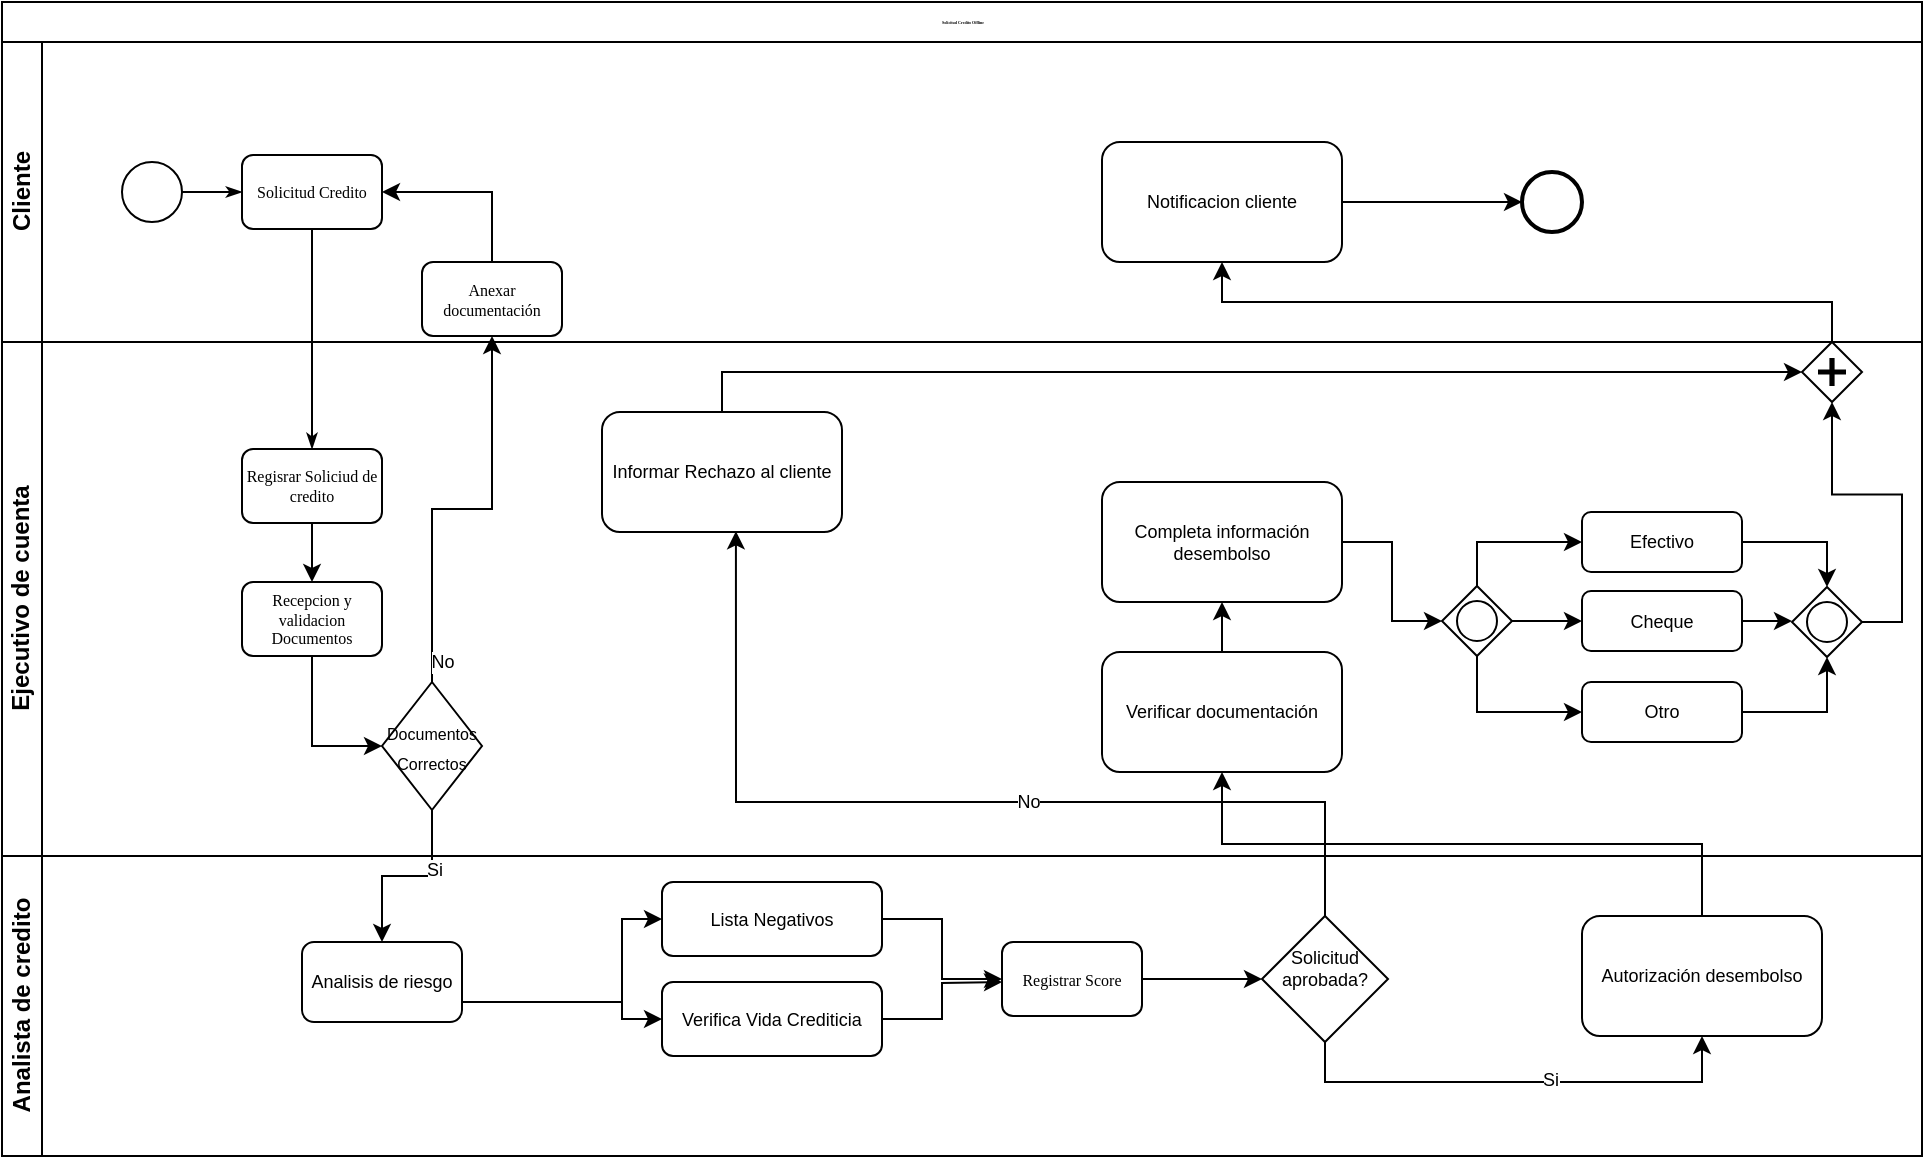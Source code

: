 <mxfile version="13.8.8" type="github">
  <diagram name="Offline" id="c7488fd3-1785-93aa-aadb-54a6760d102a">
    <mxGraphModel dx="862" dy="802" grid="1" gridSize="10" guides="1" tooltips="1" connect="1" arrows="1" fold="1" page="1" pageScale="1" pageWidth="1100" pageHeight="850" background="#ffffff" math="0" shadow="0">
      <root>
        <mxCell id="0" />
        <mxCell id="1" parent="0" />
        <mxCell id="2b4e8129b02d487f-1" value="&lt;div style=&quot;font-size: 2px;&quot;&gt;Solicitud Credito Offline&lt;/div&gt;" style="swimlane;html=1;childLayout=stackLayout;horizontal=1;startSize=20;horizontalStack=0;rounded=0;shadow=0;labelBackgroundColor=none;strokeWidth=1;fontFamily=Verdana;fontSize=2;align=center;" parent="1" vertex="1">
          <mxGeometry x="180" y="70" width="960" height="577" as="geometry" />
        </mxCell>
        <mxCell id="2b4e8129b02d487f-2" value="&lt;div&gt;Cliente&lt;/div&gt;" style="swimlane;html=1;startSize=20;horizontal=0;" parent="2b4e8129b02d487f-1" vertex="1">
          <mxGeometry y="20" width="960" height="150" as="geometry" />
        </mxCell>
        <mxCell id="2b4e8129b02d487f-18" style="edgeStyle=orthogonalEdgeStyle;rounded=0;html=1;labelBackgroundColor=none;startArrow=none;startFill=0;startSize=5;endArrow=classicThin;endFill=1;endSize=5;jettySize=auto;orthogonalLoop=1;strokeWidth=1;fontFamily=Verdana;fontSize=8" parent="2b4e8129b02d487f-2" source="2b4e8129b02d487f-5" target="2b4e8129b02d487f-6" edge="1">
          <mxGeometry relative="1" as="geometry" />
        </mxCell>
        <mxCell id="2b4e8129b02d487f-5" value="" style="ellipse;whiteSpace=wrap;html=1;rounded=0;shadow=0;labelBackgroundColor=none;strokeWidth=1;fontFamily=Verdana;fontSize=8;align=center;" parent="2b4e8129b02d487f-2" vertex="1">
          <mxGeometry x="60" y="60" width="30" height="30" as="geometry" />
        </mxCell>
        <mxCell id="2b4e8129b02d487f-6" value="Solicitud Credito" style="rounded=1;whiteSpace=wrap;html=1;shadow=0;labelBackgroundColor=none;strokeWidth=1;fontFamily=Verdana;fontSize=8;align=center;" parent="2b4e8129b02d487f-2" vertex="1">
          <mxGeometry x="120" y="56.5" width="70" height="37" as="geometry" />
        </mxCell>
        <mxCell id="2b4e8129b02d487f-8" value="" style="ellipse;whiteSpace=wrap;html=1;rounded=0;shadow=0;labelBackgroundColor=none;strokeWidth=2;fontFamily=Verdana;fontSize=8;align=center;" parent="2b4e8129b02d487f-2" vertex="1">
          <mxGeometry x="760" y="65" width="30" height="30" as="geometry" />
        </mxCell>
        <mxCell id="EnDotuBsXbUlgUZoR76j-12" style="edgeStyle=orthogonalEdgeStyle;rounded=0;orthogonalLoop=1;jettySize=auto;html=1;exitX=0.5;exitY=0;exitDx=0;exitDy=0;entryX=1;entryY=0.5;entryDx=0;entryDy=0;fontSize=2;" parent="2b4e8129b02d487f-2" source="2b4e8129b02d487f-7" target="2b4e8129b02d487f-6" edge="1">
          <mxGeometry relative="1" as="geometry" />
        </mxCell>
        <mxCell id="2b4e8129b02d487f-7" value="Anexar documentación" style="rounded=1;whiteSpace=wrap;html=1;shadow=0;labelBackgroundColor=none;strokeWidth=1;fontFamily=Verdana;fontSize=8;align=center;" parent="2b4e8129b02d487f-2" vertex="1">
          <mxGeometry x="210" y="110.0" width="70" height="37" as="geometry" />
        </mxCell>
        <mxCell id="EnDotuBsXbUlgUZoR76j-29" style="edgeStyle=orthogonalEdgeStyle;rounded=0;orthogonalLoop=1;jettySize=auto;html=1;exitX=1;exitY=0.5;exitDx=0;exitDy=0;entryX=0;entryY=0.5;entryDx=0;entryDy=0;fontSize=9;" parent="2b4e8129b02d487f-2" source="EnDotuBsXbUlgUZoR76j-26" target="2b4e8129b02d487f-8" edge="1">
          <mxGeometry relative="1" as="geometry" />
        </mxCell>
        <mxCell id="EnDotuBsXbUlgUZoR76j-26" value="Notificacion cliente" style="rounded=1;whiteSpace=wrap;html=1;fontSize=9;" parent="2b4e8129b02d487f-2" vertex="1">
          <mxGeometry x="550" y="50" width="120" height="60" as="geometry" />
        </mxCell>
        <mxCell id="2b4e8129b02d487f-24" style="edgeStyle=orthogonalEdgeStyle;rounded=0;html=1;labelBackgroundColor=none;startArrow=none;startFill=0;startSize=5;endArrow=classicThin;endFill=1;endSize=5;jettySize=auto;orthogonalLoop=1;strokeWidth=1;fontFamily=Verdana;fontSize=8" parent="2b4e8129b02d487f-1" source="2b4e8129b02d487f-6" target="2b4e8129b02d487f-12" edge="1">
          <mxGeometry relative="1" as="geometry" />
        </mxCell>
        <mxCell id="EnDotuBsXbUlgUZoR76j-8" style="edgeStyle=orthogonalEdgeStyle;rounded=0;orthogonalLoop=1;jettySize=auto;html=1;exitX=0.5;exitY=1;exitDx=0;exitDy=0;fontSize=2;entryX=0.5;entryY=0;entryDx=0;entryDy=0;" parent="2b4e8129b02d487f-1" source="EnDotuBsXbUlgUZoR76j-6" target="EnDotuBsXbUlgUZoR76j-16" edge="1">
          <mxGeometry relative="1" as="geometry">
            <mxPoint x="170" y="520" as="targetPoint" />
          </mxGeometry>
        </mxCell>
        <mxCell id="EnDotuBsXbUlgUZoR76j-15" value="Si" style="edgeLabel;html=1;align=center;verticalAlign=middle;resizable=0;points=[];fontSize=9;" parent="EnDotuBsXbUlgUZoR76j-8" vertex="1" connectable="0">
          <mxGeometry x="-0.342" y="1" relative="1" as="geometry">
            <mxPoint as="offset" />
          </mxGeometry>
        </mxCell>
        <mxCell id="EnDotuBsXbUlgUZoR76j-7" style="edgeStyle=orthogonalEdgeStyle;rounded=0;orthogonalLoop=1;jettySize=auto;html=1;fontSize=2;entryX=0.5;entryY=1;entryDx=0;entryDy=0;" parent="2b4e8129b02d487f-1" source="EnDotuBsXbUlgUZoR76j-6" target="2b4e8129b02d487f-7" edge="1">
          <mxGeometry relative="1" as="geometry">
            <mxPoint x="270" y="120" as="targetPoint" />
          </mxGeometry>
        </mxCell>
        <mxCell id="EnDotuBsXbUlgUZoR76j-14" value="No" style="edgeLabel;html=1;align=center;verticalAlign=middle;resizable=0;points=[];fontSize=9;" parent="EnDotuBsXbUlgUZoR76j-7" vertex="1" connectable="0">
          <mxGeometry x="-0.734" y="2" relative="1" as="geometry">
            <mxPoint x="7" y="16.67" as="offset" />
          </mxGeometry>
        </mxCell>
        <mxCell id="EnDotuBsXbUlgUZoR76j-27" style="edgeStyle=orthogonalEdgeStyle;rounded=0;orthogonalLoop=1;jettySize=auto;html=1;exitX=0.5;exitY=0;exitDx=0;exitDy=0;entryX=0.558;entryY=0.994;entryDx=0;entryDy=0;fontSize=9;entryPerimeter=0;" parent="2b4e8129b02d487f-1" source="EnDotuBsXbUlgUZoR76j-24" target="EnDotuBsXbUlgUZoR76j-31" edge="1">
          <mxGeometry relative="1" as="geometry">
            <Array as="points">
              <mxPoint x="662" y="400" />
              <mxPoint x="367" y="400" />
            </Array>
          </mxGeometry>
        </mxCell>
        <mxCell id="EnDotuBsXbUlgUZoR76j-33" value="No" style="edgeLabel;html=1;align=center;verticalAlign=middle;resizable=0;points=[];fontSize=9;" parent="EnDotuBsXbUlgUZoR76j-27" vertex="1" connectable="0">
          <mxGeometry x="-0.153" relative="1" as="geometry">
            <mxPoint as="offset" />
          </mxGeometry>
        </mxCell>
        <mxCell id="EnDotuBsXbUlgUZoR76j-30" style="edgeStyle=orthogonalEdgeStyle;rounded=0;orthogonalLoop=1;jettySize=auto;html=1;exitX=0.5;exitY=0;exitDx=0;exitDy=0;entryX=0.5;entryY=1;entryDx=0;entryDy=0;fontSize=9;" parent="2b4e8129b02d487f-1" source="2b4e8129b02d487f-16" target="EnDotuBsXbUlgUZoR76j-26" edge="1">
          <mxGeometry relative="1" as="geometry" />
        </mxCell>
        <mxCell id="2b4e8129b02d487f-4" value="Ejecutivo de cuenta" style="swimlane;html=1;startSize=20;horizontal=0;" parent="2b4e8129b02d487f-1" vertex="1">
          <mxGeometry y="170" width="960" height="257" as="geometry" />
        </mxCell>
        <mxCell id="2b4e8129b02d487f-16" value="" style="shape=mxgraph.bpmn.shape;html=1;verticalLabelPosition=bottom;labelBackgroundColor=#ffffff;verticalAlign=top;perimeter=rhombusPerimeter;background=gateway;outline=none;symbol=parallelGw;rounded=1;shadow=0;strokeWidth=1;fontFamily=Verdana;fontSize=8;align=center;" parent="2b4e8129b02d487f-4" vertex="1">
          <mxGeometry x="900" y="6.395e-14" width="30" height="30" as="geometry" />
        </mxCell>
        <mxCell id="EnDotuBsXbUlgUZoR76j-5" style="edgeStyle=orthogonalEdgeStyle;rounded=0;orthogonalLoop=1;jettySize=auto;html=1;exitX=0.5;exitY=1;exitDx=0;exitDy=0;entryX=0.5;entryY=0;entryDx=0;entryDy=0;" parent="2b4e8129b02d487f-4" source="2b4e8129b02d487f-12" target="EnDotuBsXbUlgUZoR76j-3" edge="1">
          <mxGeometry relative="1" as="geometry" />
        </mxCell>
        <mxCell id="2b4e8129b02d487f-12" value="Regisrar Soliciud de credito" style="rounded=1;whiteSpace=wrap;html=1;shadow=0;labelBackgroundColor=none;strokeWidth=1;fontFamily=Verdana;fontSize=8;align=center;" parent="2b4e8129b02d487f-4" vertex="1">
          <mxGeometry x="120" y="53.5" width="70" height="37" as="geometry" />
        </mxCell>
        <mxCell id="EnDotuBsXbUlgUZoR76j-10" style="edgeStyle=orthogonalEdgeStyle;rounded=0;orthogonalLoop=1;jettySize=auto;html=1;exitX=0.5;exitY=1;exitDx=0;exitDy=0;entryX=0;entryY=0.5;entryDx=0;entryDy=0;fontSize=2;" parent="2b4e8129b02d487f-4" source="EnDotuBsXbUlgUZoR76j-3" target="EnDotuBsXbUlgUZoR76j-6" edge="1">
          <mxGeometry relative="1" as="geometry" />
        </mxCell>
        <mxCell id="EnDotuBsXbUlgUZoR76j-3" value="Recepcion y validacion Documentos" style="rounded=1;whiteSpace=wrap;html=1;shadow=0;labelBackgroundColor=none;strokeWidth=1;fontFamily=Verdana;fontSize=8;align=center;" parent="2b4e8129b02d487f-4" vertex="1">
          <mxGeometry x="120" y="120.0" width="70" height="37" as="geometry" />
        </mxCell>
        <mxCell id="EnDotuBsXbUlgUZoR76j-6" value="&lt;font style=&quot;font-size: 8px&quot;&gt;Documentos Correctos&lt;/font&gt;" style="rhombus;whiteSpace=wrap;html=1;" parent="2b4e8129b02d487f-4" vertex="1">
          <mxGeometry x="190" y="170" width="50" height="64" as="geometry" />
        </mxCell>
        <mxCell id="EnDotuBsXbUlgUZoR76j-32" style="edgeStyle=orthogonalEdgeStyle;rounded=0;orthogonalLoop=1;jettySize=auto;html=1;exitX=0.5;exitY=0;exitDx=0;exitDy=0;entryX=0;entryY=0.5;entryDx=0;entryDy=0;fontSize=9;" parent="2b4e8129b02d487f-4" source="EnDotuBsXbUlgUZoR76j-31" target="2b4e8129b02d487f-16" edge="1">
          <mxGeometry relative="1" as="geometry">
            <Array as="points">
              <mxPoint x="360" y="15" />
              <mxPoint x="890" y="15" />
            </Array>
          </mxGeometry>
        </mxCell>
        <mxCell id="EnDotuBsXbUlgUZoR76j-31" value="Informar Rechazo al cliente" style="rounded=1;whiteSpace=wrap;html=1;fontSize=9;" parent="2b4e8129b02d487f-4" vertex="1">
          <mxGeometry x="300" y="35" width="120" height="60" as="geometry" />
        </mxCell>
        <mxCell id="EnDotuBsXbUlgUZoR76j-41" style="edgeStyle=orthogonalEdgeStyle;rounded=0;orthogonalLoop=1;jettySize=auto;html=1;exitX=0.5;exitY=0;exitDx=0;exitDy=0;fontSize=9;" parent="2b4e8129b02d487f-4" source="EnDotuBsXbUlgUZoR76j-38" target="EnDotuBsXbUlgUZoR76j-40" edge="1">
          <mxGeometry relative="1" as="geometry" />
        </mxCell>
        <mxCell id="EnDotuBsXbUlgUZoR76j-38" value="Verificar documentación" style="rounded=1;whiteSpace=wrap;html=1;fontSize=9;" parent="2b4e8129b02d487f-4" vertex="1">
          <mxGeometry x="550" y="155" width="120" height="60" as="geometry" />
        </mxCell>
        <mxCell id="EnDotuBsXbUlgUZoR76j-50" style="edgeStyle=orthogonalEdgeStyle;rounded=0;orthogonalLoop=1;jettySize=auto;html=1;exitX=1;exitY=0.5;exitDx=0;exitDy=0;entryX=0;entryY=0.5;entryDx=0;entryDy=0;fontSize=9;" parent="2b4e8129b02d487f-4" source="EnDotuBsXbUlgUZoR76j-40" target="EnDotuBsXbUlgUZoR76j-42" edge="1">
          <mxGeometry relative="1" as="geometry" />
        </mxCell>
        <mxCell id="EnDotuBsXbUlgUZoR76j-40" value="Completa información desembolso" style="rounded=1;whiteSpace=wrap;html=1;fontSize=9;" parent="2b4e8129b02d487f-4" vertex="1">
          <mxGeometry x="550" y="70" width="120" height="60" as="geometry" />
        </mxCell>
        <mxCell id="EnDotuBsXbUlgUZoR76j-59" style="edgeStyle=orthogonalEdgeStyle;rounded=0;orthogonalLoop=1;jettySize=auto;html=1;exitX=1;exitY=0.5;exitDx=0;exitDy=0;entryX=0.5;entryY=0;entryDx=0;entryDy=0;fontSize=9;" parent="2b4e8129b02d487f-4" source="EnDotuBsXbUlgUZoR76j-46" target="EnDotuBsXbUlgUZoR76j-56" edge="1">
          <mxGeometry relative="1" as="geometry" />
        </mxCell>
        <mxCell id="EnDotuBsXbUlgUZoR76j-46" value="Efectivo" style="rounded=1;whiteSpace=wrap;html=1;fontSize=9;" parent="2b4e8129b02d487f-4" vertex="1">
          <mxGeometry x="790" y="85" width="80" height="30" as="geometry" />
        </mxCell>
        <mxCell id="EnDotuBsXbUlgUZoR76j-48" value="Cheque" style="rounded=1;whiteSpace=wrap;html=1;fontSize=9;" parent="2b4e8129b02d487f-4" vertex="1">
          <mxGeometry x="790" y="124.5" width="80" height="30" as="geometry" />
        </mxCell>
        <mxCell id="EnDotuBsXbUlgUZoR76j-60" style="edgeStyle=orthogonalEdgeStyle;rounded=0;orthogonalLoop=1;jettySize=auto;html=1;exitX=1;exitY=0.5;exitDx=0;exitDy=0;entryX=0.5;entryY=1;entryDx=0;entryDy=0;fontSize=9;" parent="2b4e8129b02d487f-4" source="EnDotuBsXbUlgUZoR76j-49" target="EnDotuBsXbUlgUZoR76j-56" edge="1">
          <mxGeometry relative="1" as="geometry" />
        </mxCell>
        <mxCell id="EnDotuBsXbUlgUZoR76j-49" value="Otro" style="rounded=1;whiteSpace=wrap;html=1;fontSize=9;" parent="2b4e8129b02d487f-4" vertex="1">
          <mxGeometry x="790" y="170" width="80" height="30" as="geometry" />
        </mxCell>
        <mxCell id="EnDotuBsXbUlgUZoR76j-44" value="" style="group" parent="2b4e8129b02d487f-4" vertex="1" connectable="0">
          <mxGeometry x="720" y="122" width="35" height="35" as="geometry" />
        </mxCell>
        <mxCell id="EnDotuBsXbUlgUZoR76j-42" value="" style="rhombus;whiteSpace=wrap;html=1;fontSize=9;" parent="EnDotuBsXbUlgUZoR76j-44" vertex="1">
          <mxGeometry width="35" height="35" as="geometry" />
        </mxCell>
        <mxCell id="EnDotuBsXbUlgUZoR76j-43" value="" style="ellipse;whiteSpace=wrap;html=1;aspect=fixed;fontSize=9;" parent="EnDotuBsXbUlgUZoR76j-44" vertex="1">
          <mxGeometry x="7.5" y="7.5" width="20" height="20" as="geometry" />
        </mxCell>
        <mxCell id="EnDotuBsXbUlgUZoR76j-51" style="edgeStyle=orthogonalEdgeStyle;rounded=0;orthogonalLoop=1;jettySize=auto;html=1;exitX=1;exitY=0.5;exitDx=0;exitDy=0;entryX=0;entryY=0.5;entryDx=0;entryDy=0;fontSize=9;" parent="2b4e8129b02d487f-4" source="EnDotuBsXbUlgUZoR76j-42" target="EnDotuBsXbUlgUZoR76j-48" edge="1">
          <mxGeometry relative="1" as="geometry" />
        </mxCell>
        <mxCell id="EnDotuBsXbUlgUZoR76j-52" style="edgeStyle=orthogonalEdgeStyle;rounded=0;orthogonalLoop=1;jettySize=auto;html=1;exitX=0.5;exitY=0;exitDx=0;exitDy=0;entryX=0;entryY=0.5;entryDx=0;entryDy=0;fontSize=9;" parent="2b4e8129b02d487f-4" source="EnDotuBsXbUlgUZoR76j-42" target="EnDotuBsXbUlgUZoR76j-46" edge="1">
          <mxGeometry relative="1" as="geometry" />
        </mxCell>
        <mxCell id="EnDotuBsXbUlgUZoR76j-53" style="edgeStyle=orthogonalEdgeStyle;rounded=0;orthogonalLoop=1;jettySize=auto;html=1;exitX=0.5;exitY=1;exitDx=0;exitDy=0;entryX=0;entryY=0.5;entryDx=0;entryDy=0;fontSize=9;" parent="2b4e8129b02d487f-4" source="EnDotuBsXbUlgUZoR76j-42" target="EnDotuBsXbUlgUZoR76j-49" edge="1">
          <mxGeometry relative="1" as="geometry" />
        </mxCell>
        <mxCell id="EnDotuBsXbUlgUZoR76j-61" style="edgeStyle=orthogonalEdgeStyle;rounded=0;orthogonalLoop=1;jettySize=auto;html=1;exitX=1;exitY=0.5;exitDx=0;exitDy=0;entryX=0.5;entryY=1;entryDx=0;entryDy=0;fontSize=9;" parent="2b4e8129b02d487f-4" source="EnDotuBsXbUlgUZoR76j-56" target="2b4e8129b02d487f-16" edge="1">
          <mxGeometry relative="1" as="geometry" />
        </mxCell>
        <mxCell id="EnDotuBsXbUlgUZoR76j-56" value="" style="rhombus;whiteSpace=wrap;html=1;fontSize=9;" parent="2b4e8129b02d487f-4" vertex="1">
          <mxGeometry x="895" y="122.5" width="35" height="35" as="geometry" />
        </mxCell>
        <mxCell id="EnDotuBsXbUlgUZoR76j-57" value="" style="ellipse;whiteSpace=wrap;html=1;aspect=fixed;fontSize=9;" parent="2b4e8129b02d487f-4" vertex="1">
          <mxGeometry x="902.5" y="130" width="20" height="20" as="geometry" />
        </mxCell>
        <mxCell id="EnDotuBsXbUlgUZoR76j-58" style="edgeStyle=orthogonalEdgeStyle;rounded=0;orthogonalLoop=1;jettySize=auto;html=1;exitX=1;exitY=0.5;exitDx=0;exitDy=0;fontSize=9;entryX=0;entryY=0.5;entryDx=0;entryDy=0;" parent="2b4e8129b02d487f-4" source="EnDotuBsXbUlgUZoR76j-48" target="EnDotuBsXbUlgUZoR76j-56" edge="1">
          <mxGeometry relative="1" as="geometry">
            <mxPoint x="890" y="139.667" as="targetPoint" />
          </mxGeometry>
        </mxCell>
        <mxCell id="2b4e8129b02d487f-3" value="&lt;div&gt;Analista de credito&lt;/div&gt;" style="swimlane;html=1;startSize=20;horizontal=0;" parent="2b4e8129b02d487f-1" vertex="1">
          <mxGeometry y="427" width="960" height="150" as="geometry" />
        </mxCell>
        <mxCell id="EnDotuBsXbUlgUZoR76j-25" style="edgeStyle=orthogonalEdgeStyle;rounded=0;orthogonalLoop=1;jettySize=auto;html=1;exitX=1;exitY=0.5;exitDx=0;exitDy=0;entryX=0;entryY=0.5;entryDx=0;entryDy=0;fontSize=9;" parent="2b4e8129b02d487f-3" source="2b4e8129b02d487f-14" target="EnDotuBsXbUlgUZoR76j-24" edge="1">
          <mxGeometry relative="1" as="geometry" />
        </mxCell>
        <mxCell id="2b4e8129b02d487f-14" value="Registrar Score" style="rounded=1;whiteSpace=wrap;html=1;shadow=0;labelBackgroundColor=none;strokeWidth=1;fontFamily=Verdana;fontSize=8;align=center;" parent="2b4e8129b02d487f-3" vertex="1">
          <mxGeometry x="500" y="43" width="70" height="37" as="geometry" />
        </mxCell>
        <mxCell id="EnDotuBsXbUlgUZoR76j-20" style="edgeStyle=orthogonalEdgeStyle;rounded=0;orthogonalLoop=1;jettySize=auto;html=1;exitX=1;exitY=0.5;exitDx=0;exitDy=0;entryX=0;entryY=0.5;entryDx=0;entryDy=0;fontSize=9;" parent="2b4e8129b02d487f-3" source="EnDotuBsXbUlgUZoR76j-16" target="EnDotuBsXbUlgUZoR76j-18" edge="1">
          <mxGeometry relative="1" as="geometry">
            <Array as="points">
              <mxPoint x="230" y="73" />
              <mxPoint x="310" y="73" />
              <mxPoint x="310" y="32" />
            </Array>
          </mxGeometry>
        </mxCell>
        <mxCell id="EnDotuBsXbUlgUZoR76j-21" style="edgeStyle=orthogonalEdgeStyle;rounded=0;orthogonalLoop=1;jettySize=auto;html=1;exitX=1;exitY=0.5;exitDx=0;exitDy=0;entryX=0;entryY=0.5;entryDx=0;entryDy=0;fontSize=9;" parent="2b4e8129b02d487f-3" source="EnDotuBsXbUlgUZoR76j-16" target="EnDotuBsXbUlgUZoR76j-19" edge="1">
          <mxGeometry relative="1" as="geometry">
            <Array as="points">
              <mxPoint x="230" y="73" />
              <mxPoint x="310" y="73" />
              <mxPoint x="310" y="82" />
            </Array>
          </mxGeometry>
        </mxCell>
        <mxCell id="EnDotuBsXbUlgUZoR76j-16" value="Analisis de riesgo" style="rounded=1;whiteSpace=wrap;html=1;fontSize=9;" parent="2b4e8129b02d487f-3" vertex="1">
          <mxGeometry x="150" y="43" width="80" height="40" as="geometry" />
        </mxCell>
        <mxCell id="EnDotuBsXbUlgUZoR76j-22" style="edgeStyle=orthogonalEdgeStyle;rounded=0;orthogonalLoop=1;jettySize=auto;html=1;exitX=1;exitY=0.5;exitDx=0;exitDy=0;entryX=0;entryY=0.5;entryDx=0;entryDy=0;fontSize=9;" parent="2b4e8129b02d487f-3" source="EnDotuBsXbUlgUZoR76j-18" target="2b4e8129b02d487f-14" edge="1">
          <mxGeometry relative="1" as="geometry" />
        </mxCell>
        <mxCell id="EnDotuBsXbUlgUZoR76j-18" value="Lista Negativos" style="rounded=1;whiteSpace=wrap;html=1;fontSize=9;" parent="2b4e8129b02d487f-3" vertex="1">
          <mxGeometry x="330" y="13" width="110" height="37" as="geometry" />
        </mxCell>
        <mxCell id="EnDotuBsXbUlgUZoR76j-19" value="Verifica Vida Crediticia" style="rounded=1;whiteSpace=wrap;html=1;fontSize=9;" parent="2b4e8129b02d487f-3" vertex="1">
          <mxGeometry x="330" y="63" width="110" height="37" as="geometry" />
        </mxCell>
        <mxCell id="EnDotuBsXbUlgUZoR76j-35" style="edgeStyle=orthogonalEdgeStyle;rounded=0;orthogonalLoop=1;jettySize=auto;html=1;exitX=0.5;exitY=1;exitDx=0;exitDy=0;entryX=0.5;entryY=1;entryDx=0;entryDy=0;fontSize=9;" parent="2b4e8129b02d487f-3" source="EnDotuBsXbUlgUZoR76j-24" target="EnDotuBsXbUlgUZoR76j-34" edge="1">
          <mxGeometry relative="1" as="geometry" />
        </mxCell>
        <mxCell id="EnDotuBsXbUlgUZoR76j-37" value="Si" style="edgeLabel;html=1;align=center;verticalAlign=middle;resizable=0;points=[];fontSize=9;" parent="EnDotuBsXbUlgUZoR76j-35" vertex="1" connectable="0">
          <mxGeometry x="0.139" y="1" relative="1" as="geometry">
            <mxPoint as="offset" />
          </mxGeometry>
        </mxCell>
        <mxCell id="EnDotuBsXbUlgUZoR76j-24" value="&lt;div&gt;Solicitud aprobada?&lt;/div&gt;&lt;div&gt;&lt;br&gt;&lt;/div&gt;" style="rhombus;whiteSpace=wrap;html=1;fontSize=9;" parent="2b4e8129b02d487f-3" vertex="1">
          <mxGeometry x="630" y="30" width="63" height="63" as="geometry" />
        </mxCell>
        <mxCell id="EnDotuBsXbUlgUZoR76j-34" value="Autorización desembolso" style="rounded=1;whiteSpace=wrap;html=1;fontSize=9;" parent="2b4e8129b02d487f-3" vertex="1">
          <mxGeometry x="790" y="30" width="120" height="60" as="geometry" />
        </mxCell>
        <mxCell id="EnDotuBsXbUlgUZoR76j-39" style="edgeStyle=orthogonalEdgeStyle;rounded=0;orthogonalLoop=1;jettySize=auto;html=1;exitX=0.5;exitY=0;exitDx=0;exitDy=0;entryX=0.5;entryY=1;entryDx=0;entryDy=0;fontSize=9;" parent="2b4e8129b02d487f-1" source="EnDotuBsXbUlgUZoR76j-34" target="EnDotuBsXbUlgUZoR76j-38" edge="1">
          <mxGeometry relative="1" as="geometry" />
        </mxCell>
        <mxCell id="EnDotuBsXbUlgUZoR76j-23" style="edgeStyle=orthogonalEdgeStyle;rounded=0;orthogonalLoop=1;jettySize=auto;html=1;exitX=1;exitY=0.5;exitDx=0;exitDy=0;fontSize=9;" parent="1" source="EnDotuBsXbUlgUZoR76j-19" edge="1">
          <mxGeometry relative="1" as="geometry">
            <mxPoint x="680" y="560" as="targetPoint" />
          </mxGeometry>
        </mxCell>
      </root>
    </mxGraphModel>
  </diagram>
</mxfile>
